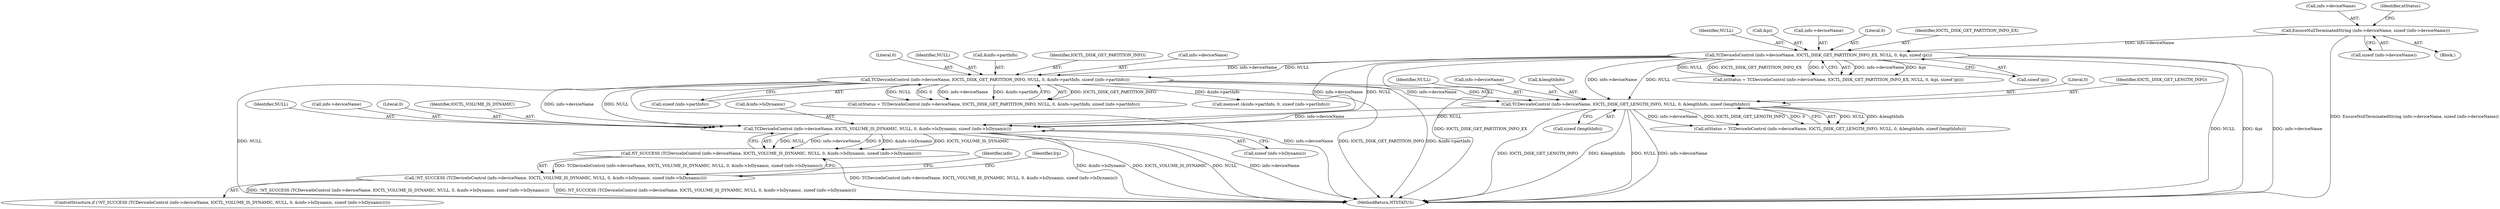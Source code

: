 digraph "0_VeraCrypt_f30f9339c9a0b9bbcc6f5ad38804af39db1f479e@pointer" {
"1001994" [label="(Call,TCDeviceIoControl (info->deviceName, IOCTL_VOLUME_IS_DYNAMIC, NULL, 0, &info->IsDynamic, sizeof (info->IsDynamic)))"];
"1001944" [label="(Call,TCDeviceIoControl (info->deviceName, IOCTL_DISK_GET_LENGTH_INFO, NULL, 0, &lengthInfo, sizeof (lengthInfo)))"];
"1001822" [label="(Call,TCDeviceIoControl (info->deviceName, IOCTL_DISK_GET_PARTITION_INFO_EX, NULL, 0, &pi, sizeof (pi)))"];
"1001812" [label="(Call,EnsureNullTerminatedString (info->deviceName, sizeof (info->deviceName)))"];
"1001916" [label="(Call,TCDeviceIoControl (info->deviceName, IOCTL_DISK_GET_PARTITION_INFO, NULL, 0, &info->partInfo, sizeof (info->partInfo)))"];
"1001993" [label="(Call,NT_SUCCESS (TCDeviceIoControl (info->deviceName, IOCTL_VOLUME_IS_DYNAMIC, NULL, 0, &info->IsDynamic, sizeof (info->IsDynamic))))"];
"1001992" [label="(Call,!NT_SUCCESS (TCDeviceIoControl (info->deviceName, IOCTL_VOLUME_IS_DYNAMIC, NULL, 0, &info->IsDynamic, sizeof (info->IsDynamic))))"];
"1002011" [label="(Identifier,info)"];
"1001829" [label="(Call,&pi)"];
"1001950" [label="(Literal,0)"];
"1002001" [label="(Call,&info->IsDynamic)"];
"1001921" [label="(Identifier,NULL)"];
"1001923" [label="(Call,&info->partInfo)"];
"1001992" [label="(Call,!NT_SUCCESS (TCDeviceIoControl (info->deviceName, IOCTL_VOLUME_IS_DYNAMIC, NULL, 0, &info->IsDynamic, sizeof (info->IsDynamic))))"];
"1002005" [label="(Call,sizeof (info->IsDynamic))"];
"1001813" [label="(Call,info->deviceName)"];
"1001991" [label="(ControlStructure,if (!NT_SUCCESS (TCDeviceIoControl (info->deviceName, IOCTL_VOLUME_IS_DYNAMIC, NULL, 0, &info->IsDynamic, sizeof (info->IsDynamic)))))"];
"1001823" [label="(Call,info->deviceName)"];
"1001828" [label="(Literal,0)"];
"1001999" [label="(Identifier,NULL)"];
"1001920" [label="(Identifier,IOCTL_DISK_GET_PARTITION_INFO)"];
"1001816" [label="(Call,sizeof (info->deviceName))"];
"1001948" [label="(Identifier,IOCTL_DISK_GET_LENGTH_INFO)"];
"1001944" [label="(Call,TCDeviceIoControl (info->deviceName, IOCTL_DISK_GET_LENGTH_INFO, NULL, 0, &lengthInfo, sizeof (lengthInfo)))"];
"1001949" [label="(Identifier,NULL)"];
"1001994" [label="(Call,TCDeviceIoControl (info->deviceName, IOCTL_VOLUME_IS_DYNAMIC, NULL, 0, &info->IsDynamic, sizeof (info->IsDynamic)))"];
"1001995" [label="(Call,info->deviceName)"];
"1001822" [label="(Call,TCDeviceIoControl (info->deviceName, IOCTL_DISK_GET_PARTITION_INFO_EX, NULL, 0, &pi, sizeof (pi)))"];
"1001927" [label="(Call,sizeof (info->partInfo))"];
"1001914" [label="(Call,ntStatus = TCDeviceIoControl (info->deviceName, IOCTL_DISK_GET_PARTITION_INFO, NULL, 0, &info->partInfo, sizeof (info->partInfo)))"];
"1001942" [label="(Call,ntStatus = TCDeviceIoControl (info->deviceName, IOCTL_DISK_GET_LENGTH_INFO, NULL, 0, &lengthInfo, sizeof (lengthInfo)))"];
"1001826" [label="(Identifier,IOCTL_DISK_GET_PARTITION_INFO_EX)"];
"1001820" [label="(Call,ntStatus = TCDeviceIoControl (info->deviceName, IOCTL_DISK_GET_PARTITION_INFO_EX, NULL, 0, &pi, sizeof (pi)))"];
"1001809" [label="(Block,)"];
"1002000" [label="(Literal,0)"];
"1001998" [label="(Identifier,IOCTL_VOLUME_IS_DYNAMIC)"];
"1001959" [label="(Call,memset (&info->partInfo, 0, sizeof (info->partInfo)))"];
"1001953" [label="(Call,sizeof (lengthInfo))"];
"1001917" [label="(Call,info->deviceName)"];
"1001993" [label="(Call,NT_SUCCESS (TCDeviceIoControl (info->deviceName, IOCTL_VOLUME_IS_DYNAMIC, NULL, 0, &info->IsDynamic, sizeof (info->IsDynamic))))"];
"1001916" [label="(Call,TCDeviceIoControl (info->deviceName, IOCTL_DISK_GET_PARTITION_INFO, NULL, 0, &info->partInfo, sizeof (info->partInfo)))"];
"1001812" [label="(Call,EnsureNullTerminatedString (info->deviceName, sizeof (info->deviceName)))"];
"1003200" [label="(MethodReturn,NTSTATUS)"];
"1001831" [label="(Call,sizeof (pi))"];
"1001821" [label="(Identifier,ntStatus)"];
"1002017" [label="(Identifier,Irp)"];
"1001827" [label="(Identifier,NULL)"];
"1001922" [label="(Literal,0)"];
"1001945" [label="(Call,info->deviceName)"];
"1001951" [label="(Call,&lengthInfo)"];
"1001994" -> "1001993"  [label="AST: "];
"1001994" -> "1002005"  [label="CFG: "];
"1001995" -> "1001994"  [label="AST: "];
"1001998" -> "1001994"  [label="AST: "];
"1001999" -> "1001994"  [label="AST: "];
"1002000" -> "1001994"  [label="AST: "];
"1002001" -> "1001994"  [label="AST: "];
"1002005" -> "1001994"  [label="AST: "];
"1001993" -> "1001994"  [label="CFG: "];
"1001994" -> "1003200"  [label="DDG: &info->IsDynamic"];
"1001994" -> "1003200"  [label="DDG: IOCTL_VOLUME_IS_DYNAMIC"];
"1001994" -> "1003200"  [label="DDG: NULL"];
"1001994" -> "1003200"  [label="DDG: info->deviceName"];
"1001994" -> "1001993"  [label="DDG: NULL"];
"1001994" -> "1001993"  [label="DDG: info->deviceName"];
"1001994" -> "1001993"  [label="DDG: 0"];
"1001994" -> "1001993"  [label="DDG: &info->IsDynamic"];
"1001994" -> "1001993"  [label="DDG: IOCTL_VOLUME_IS_DYNAMIC"];
"1001944" -> "1001994"  [label="DDG: info->deviceName"];
"1001944" -> "1001994"  [label="DDG: NULL"];
"1001822" -> "1001994"  [label="DDG: info->deviceName"];
"1001822" -> "1001994"  [label="DDG: NULL"];
"1001916" -> "1001994"  [label="DDG: info->deviceName"];
"1001916" -> "1001994"  [label="DDG: NULL"];
"1001944" -> "1001942"  [label="AST: "];
"1001944" -> "1001953"  [label="CFG: "];
"1001945" -> "1001944"  [label="AST: "];
"1001948" -> "1001944"  [label="AST: "];
"1001949" -> "1001944"  [label="AST: "];
"1001950" -> "1001944"  [label="AST: "];
"1001951" -> "1001944"  [label="AST: "];
"1001953" -> "1001944"  [label="AST: "];
"1001942" -> "1001944"  [label="CFG: "];
"1001944" -> "1003200"  [label="DDG: NULL"];
"1001944" -> "1003200"  [label="DDG: info->deviceName"];
"1001944" -> "1003200"  [label="DDG: IOCTL_DISK_GET_LENGTH_INFO"];
"1001944" -> "1003200"  [label="DDG: &lengthInfo"];
"1001944" -> "1001942"  [label="DDG: NULL"];
"1001944" -> "1001942"  [label="DDG: &lengthInfo"];
"1001944" -> "1001942"  [label="DDG: info->deviceName"];
"1001944" -> "1001942"  [label="DDG: IOCTL_DISK_GET_LENGTH_INFO"];
"1001944" -> "1001942"  [label="DDG: 0"];
"1001822" -> "1001944"  [label="DDG: info->deviceName"];
"1001822" -> "1001944"  [label="DDG: NULL"];
"1001916" -> "1001944"  [label="DDG: info->deviceName"];
"1001916" -> "1001944"  [label="DDG: NULL"];
"1001822" -> "1001820"  [label="AST: "];
"1001822" -> "1001831"  [label="CFG: "];
"1001823" -> "1001822"  [label="AST: "];
"1001826" -> "1001822"  [label="AST: "];
"1001827" -> "1001822"  [label="AST: "];
"1001828" -> "1001822"  [label="AST: "];
"1001829" -> "1001822"  [label="AST: "];
"1001831" -> "1001822"  [label="AST: "];
"1001820" -> "1001822"  [label="CFG: "];
"1001822" -> "1003200"  [label="DDG: &pi"];
"1001822" -> "1003200"  [label="DDG: info->deviceName"];
"1001822" -> "1003200"  [label="DDG: IOCTL_DISK_GET_PARTITION_INFO_EX"];
"1001822" -> "1003200"  [label="DDG: NULL"];
"1001822" -> "1001820"  [label="DDG: info->deviceName"];
"1001822" -> "1001820"  [label="DDG: &pi"];
"1001822" -> "1001820"  [label="DDG: NULL"];
"1001822" -> "1001820"  [label="DDG: IOCTL_DISK_GET_PARTITION_INFO_EX"];
"1001822" -> "1001820"  [label="DDG: 0"];
"1001812" -> "1001822"  [label="DDG: info->deviceName"];
"1001822" -> "1001916"  [label="DDG: info->deviceName"];
"1001822" -> "1001916"  [label="DDG: NULL"];
"1001812" -> "1001809"  [label="AST: "];
"1001812" -> "1001816"  [label="CFG: "];
"1001813" -> "1001812"  [label="AST: "];
"1001816" -> "1001812"  [label="AST: "];
"1001821" -> "1001812"  [label="CFG: "];
"1001812" -> "1003200"  [label="DDG: EnsureNullTerminatedString (info->deviceName, sizeof (info->deviceName))"];
"1001916" -> "1001914"  [label="AST: "];
"1001916" -> "1001927"  [label="CFG: "];
"1001917" -> "1001916"  [label="AST: "];
"1001920" -> "1001916"  [label="AST: "];
"1001921" -> "1001916"  [label="AST: "];
"1001922" -> "1001916"  [label="AST: "];
"1001923" -> "1001916"  [label="AST: "];
"1001927" -> "1001916"  [label="AST: "];
"1001914" -> "1001916"  [label="CFG: "];
"1001916" -> "1003200"  [label="DDG: &info->partInfo"];
"1001916" -> "1003200"  [label="DDG: NULL"];
"1001916" -> "1003200"  [label="DDG: info->deviceName"];
"1001916" -> "1003200"  [label="DDG: IOCTL_DISK_GET_PARTITION_INFO"];
"1001916" -> "1001914"  [label="DDG: IOCTL_DISK_GET_PARTITION_INFO"];
"1001916" -> "1001914"  [label="DDG: NULL"];
"1001916" -> "1001914"  [label="DDG: 0"];
"1001916" -> "1001914"  [label="DDG: info->deviceName"];
"1001916" -> "1001914"  [label="DDG: &info->partInfo"];
"1001916" -> "1001959"  [label="DDG: &info->partInfo"];
"1001993" -> "1001992"  [label="AST: "];
"1001992" -> "1001993"  [label="CFG: "];
"1001993" -> "1003200"  [label="DDG: TCDeviceIoControl (info->deviceName, IOCTL_VOLUME_IS_DYNAMIC, NULL, 0, &info->IsDynamic, sizeof (info->IsDynamic))"];
"1001993" -> "1001992"  [label="DDG: TCDeviceIoControl (info->deviceName, IOCTL_VOLUME_IS_DYNAMIC, NULL, 0, &info->IsDynamic, sizeof (info->IsDynamic))"];
"1001992" -> "1001991"  [label="AST: "];
"1002011" -> "1001992"  [label="CFG: "];
"1002017" -> "1001992"  [label="CFG: "];
"1001992" -> "1003200"  [label="DDG: !NT_SUCCESS (TCDeviceIoControl (info->deviceName, IOCTL_VOLUME_IS_DYNAMIC, NULL, 0, &info->IsDynamic, sizeof (info->IsDynamic)))"];
"1001992" -> "1003200"  [label="DDG: NT_SUCCESS (TCDeviceIoControl (info->deviceName, IOCTL_VOLUME_IS_DYNAMIC, NULL, 0, &info->IsDynamic, sizeof (info->IsDynamic)))"];
}
